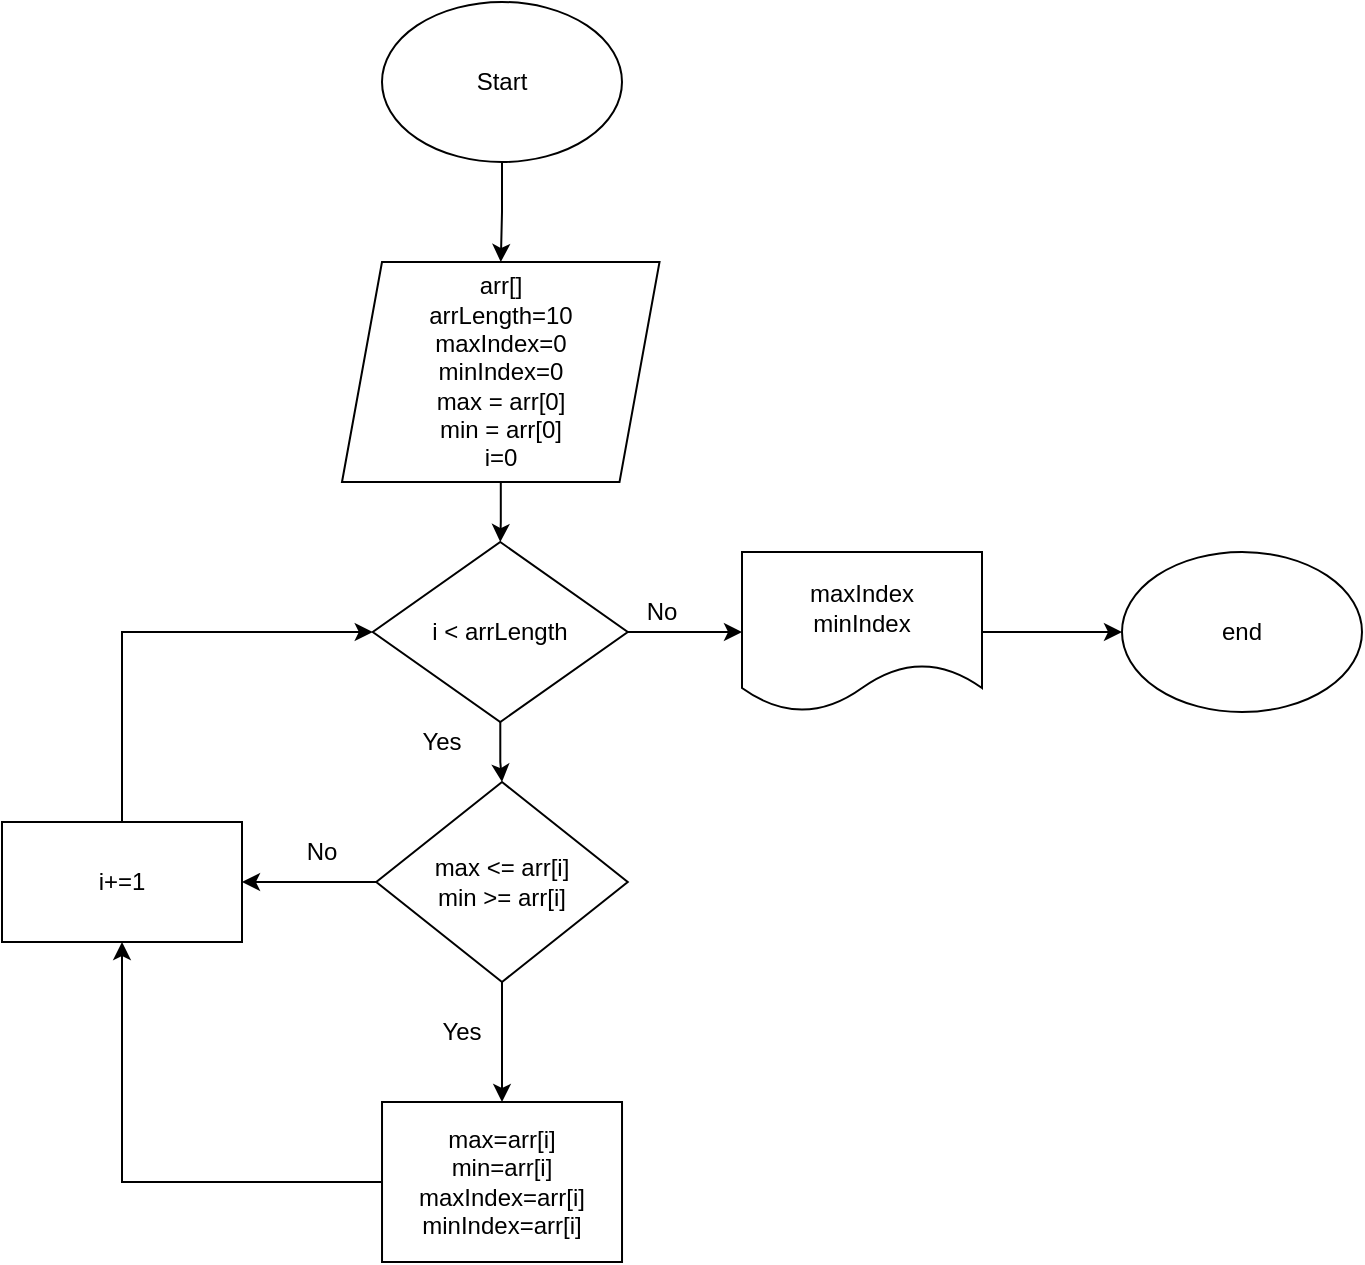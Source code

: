 <mxfile version="21.0.8" type="github" pages="3">
  <diagram name="index of max and min value" id="vBTHNjuzFwccUpQDCK3G">
    <mxGraphModel dx="2074" dy="1142" grid="1" gridSize="10" guides="1" tooltips="1" connect="1" arrows="1" fold="1" page="1" pageScale="1" pageWidth="827" pageHeight="1169" math="0" shadow="0">
      <root>
        <mxCell id="0" />
        <mxCell id="1" parent="0" />
        <mxCell id="6eV6HnODiuM__9N0Hbm2-4" value="" style="edgeStyle=orthogonalEdgeStyle;rounded=0;orthogonalLoop=1;jettySize=auto;html=1;" parent="1" source="6eV6HnODiuM__9N0Hbm2-1" target="6eV6HnODiuM__9N0Hbm2-3" edge="1">
          <mxGeometry relative="1" as="geometry" />
        </mxCell>
        <mxCell id="6eV6HnODiuM__9N0Hbm2-1" value="Start" style="ellipse;whiteSpace=wrap;html=1;" parent="1" vertex="1">
          <mxGeometry x="290" y="130" width="120" height="80" as="geometry" />
        </mxCell>
        <mxCell id="6eV6HnODiuM__9N0Hbm2-2" value="end" style="ellipse;whiteSpace=wrap;html=1;" parent="1" vertex="1">
          <mxGeometry x="660" y="405" width="120" height="80" as="geometry" />
        </mxCell>
        <mxCell id="6eV6HnODiuM__9N0Hbm2-6" value="" style="edgeStyle=orthogonalEdgeStyle;rounded=0;orthogonalLoop=1;jettySize=auto;html=1;" parent="1" source="6eV6HnODiuM__9N0Hbm2-3" target="6eV6HnODiuM__9N0Hbm2-5" edge="1">
          <mxGeometry relative="1" as="geometry" />
        </mxCell>
        <mxCell id="6eV6HnODiuM__9N0Hbm2-3" value="&lt;div&gt;arr[]&lt;/div&gt;&lt;div&gt;arrLength=10&lt;/div&gt;&lt;div&gt;maxIndex=0&lt;/div&gt;&lt;div&gt;minIndex=0&lt;/div&gt;&lt;div&gt;max = arr[0]&lt;/div&gt;&lt;div&gt;min = arr[0]&lt;br&gt;&lt;/div&gt;&lt;div&gt;i=0&lt;br&gt;&lt;/div&gt;" style="shape=parallelogram;perimeter=parallelogramPerimeter;whiteSpace=wrap;html=1;fixedSize=1;" parent="1" vertex="1">
          <mxGeometry x="270" y="260" width="158.76" height="110" as="geometry" />
        </mxCell>
        <mxCell id="6eV6HnODiuM__9N0Hbm2-8" value="" style="edgeStyle=orthogonalEdgeStyle;rounded=0;orthogonalLoop=1;jettySize=auto;html=1;" parent="1" source="6eV6HnODiuM__9N0Hbm2-5" target="6eV6HnODiuM__9N0Hbm2-7" edge="1">
          <mxGeometry relative="1" as="geometry" />
        </mxCell>
        <mxCell id="6eV6HnODiuM__9N0Hbm2-10" value="" style="edgeStyle=orthogonalEdgeStyle;rounded=0;orthogonalLoop=1;jettySize=auto;html=1;" parent="1" source="6eV6HnODiuM__9N0Hbm2-5" target="6eV6HnODiuM__9N0Hbm2-9" edge="1">
          <mxGeometry relative="1" as="geometry" />
        </mxCell>
        <mxCell id="6eV6HnODiuM__9N0Hbm2-5" value="i &amp;lt; arrLength" style="rhombus;whiteSpace=wrap;html=1;" parent="1" vertex="1">
          <mxGeometry x="285.38" y="400" width="127.5" height="90" as="geometry" />
        </mxCell>
        <mxCell id="6eV6HnODiuM__9N0Hbm2-16" value="" style="edgeStyle=orthogonalEdgeStyle;rounded=0;orthogonalLoop=1;jettySize=auto;html=1;" parent="1" source="6eV6HnODiuM__9N0Hbm2-7" target="6eV6HnODiuM__9N0Hbm2-15" edge="1">
          <mxGeometry relative="1" as="geometry" />
        </mxCell>
        <mxCell id="6eV6HnODiuM__9N0Hbm2-20" value="" style="edgeStyle=orthogonalEdgeStyle;rounded=0;orthogonalLoop=1;jettySize=auto;html=1;" parent="1" source="6eV6HnODiuM__9N0Hbm2-7" edge="1">
          <mxGeometry relative="1" as="geometry">
            <mxPoint x="219.995" y="570" as="targetPoint" />
          </mxGeometry>
        </mxCell>
        <mxCell id="6eV6HnODiuM__9N0Hbm2-7" value="&lt;div&gt;max &amp;lt;= arr[i]&lt;/div&gt;&lt;div&gt;min &amp;gt;= arr[i]&lt;/div&gt;" style="rhombus;whiteSpace=wrap;html=1;" parent="1" vertex="1">
          <mxGeometry x="287.13" y="520" width="125.75" height="100" as="geometry" />
        </mxCell>
        <mxCell id="6eV6HnODiuM__9N0Hbm2-11" value="" style="edgeStyle=orthogonalEdgeStyle;rounded=0;orthogonalLoop=1;jettySize=auto;html=1;" parent="1" source="6eV6HnODiuM__9N0Hbm2-9" target="6eV6HnODiuM__9N0Hbm2-2" edge="1">
          <mxGeometry relative="1" as="geometry" />
        </mxCell>
        <mxCell id="6eV6HnODiuM__9N0Hbm2-9" value="&lt;div&gt;maxIndex&lt;/div&gt;minIndex" style="shape=document;whiteSpace=wrap;html=1;boundedLbl=1;" parent="1" vertex="1">
          <mxGeometry x="470" y="405" width="120" height="80" as="geometry" />
        </mxCell>
        <mxCell id="6eV6HnODiuM__9N0Hbm2-12" value="No" style="text;html=1;strokeColor=none;fillColor=none;align=center;verticalAlign=middle;whiteSpace=wrap;rounded=0;" parent="1" vertex="1">
          <mxGeometry x="400" y="420" width="60" height="30" as="geometry" />
        </mxCell>
        <mxCell id="6eV6HnODiuM__9N0Hbm2-13" value="Yes" style="text;html=1;strokeColor=none;fillColor=none;align=center;verticalAlign=middle;whiteSpace=wrap;rounded=0;" parent="1" vertex="1">
          <mxGeometry x="290" y="485" width="60" height="30" as="geometry" />
        </mxCell>
        <mxCell id="6eV6HnODiuM__9N0Hbm2-25" value="" style="edgeStyle=orthogonalEdgeStyle;rounded=0;orthogonalLoop=1;jettySize=auto;html=1;entryX=0.5;entryY=1;entryDx=0;entryDy=0;" parent="1" source="6eV6HnODiuM__9N0Hbm2-15" target="6eV6HnODiuM__9N0Hbm2-23" edge="1">
          <mxGeometry relative="1" as="geometry">
            <mxPoint x="190.01" y="720" as="targetPoint" />
          </mxGeometry>
        </mxCell>
        <mxCell id="6eV6HnODiuM__9N0Hbm2-15" value="&lt;div&gt;max=arr[i]&lt;/div&gt;min=arr[i]&lt;div&gt;maxIndex=arr[i]&lt;/div&gt;&lt;div&gt;minIndex=arr[i]&lt;/div&gt;" style="rounded=0;whiteSpace=wrap;html=1;" parent="1" vertex="1">
          <mxGeometry x="290.01" y="680" width="120" height="80" as="geometry" />
        </mxCell>
        <mxCell id="6eV6HnODiuM__9N0Hbm2-18" value="Yes" style="text;html=1;strokeColor=none;fillColor=none;align=center;verticalAlign=middle;whiteSpace=wrap;rounded=0;" parent="1" vertex="1">
          <mxGeometry x="300" y="630" width="60" height="30" as="geometry" />
        </mxCell>
        <mxCell id="6eV6HnODiuM__9N0Hbm2-21" value="No" style="text;html=1;strokeColor=none;fillColor=none;align=center;verticalAlign=middle;whiteSpace=wrap;rounded=0;" parent="1" vertex="1">
          <mxGeometry x="230.01" y="540" width="60" height="30" as="geometry" />
        </mxCell>
        <mxCell id="6eV6HnODiuM__9N0Hbm2-27" value="" style="edgeStyle=orthogonalEdgeStyle;rounded=0;orthogonalLoop=1;jettySize=auto;html=1;entryX=0;entryY=0.5;entryDx=0;entryDy=0;" parent="1" source="6eV6HnODiuM__9N0Hbm2-23" target="6eV6HnODiuM__9N0Hbm2-5" edge="1">
          <mxGeometry relative="1" as="geometry">
            <mxPoint x="160" y="460" as="targetPoint" />
            <Array as="points">
              <mxPoint x="160" y="445" />
            </Array>
          </mxGeometry>
        </mxCell>
        <mxCell id="6eV6HnODiuM__9N0Hbm2-23" value="i+=1" style="rounded=0;whiteSpace=wrap;html=1;" parent="1" vertex="1">
          <mxGeometry x="100" y="540" width="120" height="60" as="geometry" />
        </mxCell>
      </root>
    </mxGraphModel>
  </diagram>
  <diagram id="MZxlCmbDL5lt-zp-UeD0" name="sum between">
    <mxGraphModel dx="2074" dy="1142" grid="1" gridSize="10" guides="1" tooltips="1" connect="1" arrows="1" fold="1" page="1" pageScale="1" pageWidth="827" pageHeight="1169" math="0" shadow="0">
      <root>
        <mxCell id="0" />
        <mxCell id="1" parent="0" />
        <mxCell id="zmUmPSBl_i2OAlPIhCmY-1" value="" style="edgeStyle=orthogonalEdgeStyle;rounded=0;orthogonalLoop=1;jettySize=auto;html=1;" parent="1" source="zmUmPSBl_i2OAlPIhCmY-2" target="zmUmPSBl_i2OAlPIhCmY-5" edge="1">
          <mxGeometry relative="1" as="geometry" />
        </mxCell>
        <mxCell id="zmUmPSBl_i2OAlPIhCmY-2" value="Start" style="ellipse;whiteSpace=wrap;html=1;" parent="1" vertex="1">
          <mxGeometry x="190" y="120" width="120" height="80" as="geometry" />
        </mxCell>
        <mxCell id="zmUmPSBl_i2OAlPIhCmY-3" value="end" style="ellipse;whiteSpace=wrap;html=1;" parent="1" vertex="1">
          <mxGeometry x="550" y="1020" width="120" height="80" as="geometry" />
        </mxCell>
        <mxCell id="zmUmPSBl_i2OAlPIhCmY-4" value="" style="edgeStyle=orthogonalEdgeStyle;rounded=0;orthogonalLoop=1;jettySize=auto;html=1;" parent="1" source="zmUmPSBl_i2OAlPIhCmY-5" target="zmUmPSBl_i2OAlPIhCmY-8" edge="1">
          <mxGeometry relative="1" as="geometry" />
        </mxCell>
        <mxCell id="zmUmPSBl_i2OAlPIhCmY-5" value="&lt;div&gt;arr[]&lt;/div&gt;&lt;div&gt;arrLength=10&lt;/div&gt;&lt;div&gt;maxIndex=0&lt;/div&gt;&lt;div&gt;minIndex=0&lt;/div&gt;&lt;div&gt;max = arr[0]&lt;/div&gt;&lt;div&gt;min = arr[0]&lt;br&gt;&lt;/div&gt;&lt;div&gt;i=0&lt;/div&gt;&lt;div&gt;sum=0&lt;br&gt;&lt;/div&gt;" style="shape=parallelogram;perimeter=parallelogramPerimeter;whiteSpace=wrap;html=1;fixedSize=1;" parent="1" vertex="1">
          <mxGeometry x="169.75" y="250" width="158.76" height="130" as="geometry" />
        </mxCell>
        <mxCell id="zmUmPSBl_i2OAlPIhCmY-6" value="" style="edgeStyle=orthogonalEdgeStyle;rounded=0;orthogonalLoop=1;jettySize=auto;html=1;" parent="1" source="zmUmPSBl_i2OAlPIhCmY-8" target="zmUmPSBl_i2OAlPIhCmY-11" edge="1">
          <mxGeometry relative="1" as="geometry" />
        </mxCell>
        <mxCell id="zmUmPSBl_i2OAlPIhCmY-7" value="" style="edgeStyle=orthogonalEdgeStyle;rounded=0;orthogonalLoop=1;jettySize=auto;html=1;" parent="1" source="zmUmPSBl_i2OAlPIhCmY-8" target="zmUmPSBl_i2OAlPIhCmY-22" edge="1">
          <mxGeometry relative="1" as="geometry">
            <mxPoint x="380" y="435" as="targetPoint" />
          </mxGeometry>
        </mxCell>
        <mxCell id="zmUmPSBl_i2OAlPIhCmY-8" value="i &amp;lt; arrLength" style="rhombus;whiteSpace=wrap;html=1;" parent="1" vertex="1">
          <mxGeometry x="186.38" y="410" width="127.5" height="90" as="geometry" />
        </mxCell>
        <mxCell id="zmUmPSBl_i2OAlPIhCmY-9" value="" style="edgeStyle=orthogonalEdgeStyle;rounded=0;orthogonalLoop=1;jettySize=auto;html=1;" parent="1" source="zmUmPSBl_i2OAlPIhCmY-11" target="zmUmPSBl_i2OAlPIhCmY-17" edge="1">
          <mxGeometry relative="1" as="geometry" />
        </mxCell>
        <mxCell id="zmUmPSBl_i2OAlPIhCmY-10" value="" style="edgeStyle=orthogonalEdgeStyle;rounded=0;orthogonalLoop=1;jettySize=auto;html=1;entryX=1;entryY=0.75;entryDx=0;entryDy=0;" parent="1" source="zmUmPSBl_i2OAlPIhCmY-11" target="zmUmPSBl_i2OAlPIhCmY-21" edge="1">
          <mxGeometry relative="1" as="geometry">
            <mxPoint x="119.995" y="560" as="targetPoint" />
          </mxGeometry>
        </mxCell>
        <mxCell id="zmUmPSBl_i2OAlPIhCmY-11" value="&lt;div&gt;max &amp;lt;= arr[i]&lt;/div&gt;&lt;div&gt;min &amp;gt;= arr[i]&lt;/div&gt;" style="rhombus;whiteSpace=wrap;html=1;" parent="1" vertex="1">
          <mxGeometry x="186.26" y="540" width="125.75" height="100" as="geometry" />
        </mxCell>
        <mxCell id="zmUmPSBl_i2OAlPIhCmY-12" value="" style="edgeStyle=orthogonalEdgeStyle;rounded=0;orthogonalLoop=1;jettySize=auto;html=1;" parent="1" source="zmUmPSBl_i2OAlPIhCmY-13" target="zmUmPSBl_i2OAlPIhCmY-3" edge="1">
          <mxGeometry relative="1" as="geometry" />
        </mxCell>
        <mxCell id="zmUmPSBl_i2OAlPIhCmY-13" value="sum" style="shape=document;whiteSpace=wrap;html=1;boundedLbl=1;" parent="1" vertex="1">
          <mxGeometry x="550" y="890" width="120" height="80" as="geometry" />
        </mxCell>
        <mxCell id="zmUmPSBl_i2OAlPIhCmY-14" value="No" style="text;html=1;strokeColor=none;fillColor=none;align=center;verticalAlign=middle;whiteSpace=wrap;rounded=0;" parent="1" vertex="1">
          <mxGeometry x="312.88" y="420" width="60" height="30" as="geometry" />
        </mxCell>
        <mxCell id="zmUmPSBl_i2OAlPIhCmY-15" value="Yes" style="text;html=1;strokeColor=none;fillColor=none;align=center;verticalAlign=middle;whiteSpace=wrap;rounded=0;" parent="1" vertex="1">
          <mxGeometry x="200" y="500" width="60" height="30" as="geometry" />
        </mxCell>
        <mxCell id="zmUmPSBl_i2OAlPIhCmY-16" value="" style="edgeStyle=orthogonalEdgeStyle;rounded=0;orthogonalLoop=1;jettySize=auto;html=1;entryX=0.5;entryY=1;entryDx=0;entryDy=0;" parent="1" source="zmUmPSBl_i2OAlPIhCmY-17" target="zmUmPSBl_i2OAlPIhCmY-21" edge="1">
          <mxGeometry relative="1" as="geometry">
            <mxPoint x="90.01" y="710" as="targetPoint" />
          </mxGeometry>
        </mxCell>
        <mxCell id="zmUmPSBl_i2OAlPIhCmY-17" value="&lt;div&gt;max=arr[i]&lt;/div&gt;min=arr[i]&lt;div&gt;maxIndex=arr[i]&lt;/div&gt;&lt;div&gt;minIndex=arr[i]&lt;/div&gt;" style="rounded=0;whiteSpace=wrap;html=1;" parent="1" vertex="1">
          <mxGeometry x="190.01" y="700" width="120" height="80" as="geometry" />
        </mxCell>
        <mxCell id="zmUmPSBl_i2OAlPIhCmY-18" value="Yes" style="text;html=1;strokeColor=none;fillColor=none;align=center;verticalAlign=middle;whiteSpace=wrap;rounded=0;" parent="1" vertex="1">
          <mxGeometry x="200" y="650" width="60" height="30" as="geometry" />
        </mxCell>
        <mxCell id="zmUmPSBl_i2OAlPIhCmY-19" value="No" style="text;html=1;strokeColor=none;fillColor=none;align=center;verticalAlign=middle;whiteSpace=wrap;rounded=0;" parent="1" vertex="1">
          <mxGeometry x="130.01" y="560" width="60" height="30" as="geometry" />
        </mxCell>
        <mxCell id="zmUmPSBl_i2OAlPIhCmY-20" value="" style="edgeStyle=orthogonalEdgeStyle;rounded=0;orthogonalLoop=1;jettySize=auto;html=1;entryX=0;entryY=0.5;entryDx=0;entryDy=0;" parent="1" source="zmUmPSBl_i2OAlPIhCmY-21" target="zmUmPSBl_i2OAlPIhCmY-8" edge="1">
          <mxGeometry relative="1" as="geometry">
            <mxPoint x="60" y="450" as="targetPoint" />
            <Array as="points">
              <mxPoint x="60" y="455" />
            </Array>
          </mxGeometry>
        </mxCell>
        <mxCell id="zmUmPSBl_i2OAlPIhCmY-21" value="i+=1" style="rounded=0;whiteSpace=wrap;html=1;" parent="1" vertex="1">
          <mxGeometry y="545" width="120" height="60" as="geometry" />
        </mxCell>
        <mxCell id="zmUmPSBl_i2OAlPIhCmY-24" value="" style="edgeStyle=orthogonalEdgeStyle;rounded=0;orthogonalLoop=1;jettySize=auto;html=1;" parent="1" source="zmUmPSBl_i2OAlPIhCmY-22" edge="1">
          <mxGeometry relative="1" as="geometry">
            <mxPoint x="445" y="545" as="targetPoint" />
          </mxGeometry>
        </mxCell>
        <mxCell id="Su--Dh5hjTnVP6Jr2_rF-7" value="" style="edgeStyle=orthogonalEdgeStyle;rounded=0;orthogonalLoop=1;jettySize=auto;html=1;entryX=0;entryY=0.5;entryDx=0;entryDy=0;" parent="1" source="zmUmPSBl_i2OAlPIhCmY-22" target="Su--Dh5hjTnVP6Jr2_rF-1" edge="1">
          <mxGeometry relative="1" as="geometry" />
        </mxCell>
        <mxCell id="zmUmPSBl_i2OAlPIhCmY-22" value="maxIndex &amp;gt; minIndex" style="rhombus;whiteSpace=wrap;html=1;" parent="1" vertex="1">
          <mxGeometry x="380" y="412.5" width="130" height="85" as="geometry" />
        </mxCell>
        <mxCell id="zmUmPSBl_i2OAlPIhCmY-25" value="Yes" style="text;html=1;strokeColor=none;fillColor=none;align=center;verticalAlign=middle;whiteSpace=wrap;rounded=0;" parent="1" vertex="1">
          <mxGeometry x="385" y="500" width="60" height="30" as="geometry" />
        </mxCell>
        <mxCell id="zmUmPSBl_i2OAlPIhCmY-30" value="" style="edgeStyle=orthogonalEdgeStyle;rounded=0;orthogonalLoop=1;jettySize=auto;html=1;" parent="1" source="zmUmPSBl_i2OAlPIhCmY-27" target="zmUmPSBl_i2OAlPIhCmY-29" edge="1">
          <mxGeometry relative="1" as="geometry" />
        </mxCell>
        <mxCell id="zmUmPSBl_i2OAlPIhCmY-36" value="" style="edgeStyle=orthogonalEdgeStyle;rounded=0;orthogonalLoop=1;jettySize=auto;html=1;" parent="1" source="zmUmPSBl_i2OAlPIhCmY-27" target="zmUmPSBl_i2OAlPIhCmY-13" edge="1">
          <mxGeometry relative="1" as="geometry" />
        </mxCell>
        <mxCell id="zmUmPSBl_i2OAlPIhCmY-27" value="minIndex+1 &amp;lt; maxIndex" style="rhombus;whiteSpace=wrap;html=1;" parent="1" vertex="1">
          <mxGeometry x="376.25" y="545" width="137.5" height="90" as="geometry" />
        </mxCell>
        <mxCell id="zmUmPSBl_i2OAlPIhCmY-33" value="" style="edgeStyle=orthogonalEdgeStyle;rounded=0;orthogonalLoop=1;jettySize=auto;html=1;" parent="1" source="zmUmPSBl_i2OAlPIhCmY-29" target="zmUmPSBl_i2OAlPIhCmY-32" edge="1">
          <mxGeometry relative="1" as="geometry" />
        </mxCell>
        <mxCell id="zmUmPSBl_i2OAlPIhCmY-29" value="sum+=arr[minIndex]" style="rounded=0;whiteSpace=wrap;html=1;" parent="1" vertex="1">
          <mxGeometry x="385" y="700" width="120" height="60" as="geometry" />
        </mxCell>
        <mxCell id="zmUmPSBl_i2OAlPIhCmY-31" value="Yes" style="text;html=1;strokeColor=none;fillColor=none;align=center;verticalAlign=middle;whiteSpace=wrap;rounded=0;" parent="1" vertex="1">
          <mxGeometry x="385" y="650" width="60" height="30" as="geometry" />
        </mxCell>
        <mxCell id="zmUmPSBl_i2OAlPIhCmY-35" value="" style="edgeStyle=orthogonalEdgeStyle;rounded=0;orthogonalLoop=1;jettySize=auto;html=1;entryX=0;entryY=0.5;entryDx=0;entryDy=0;" parent="1" source="zmUmPSBl_i2OAlPIhCmY-32" target="zmUmPSBl_i2OAlPIhCmY-27" edge="1">
          <mxGeometry relative="1" as="geometry">
            <mxPoint x="370" y="590" as="targetPoint" />
            <Array as="points">
              <mxPoint x="350" y="900" />
              <mxPoint x="350" y="590" />
            </Array>
          </mxGeometry>
        </mxCell>
        <mxCell id="zmUmPSBl_i2OAlPIhCmY-32" value="minIndex+=1" style="rounded=0;whiteSpace=wrap;html=1;" parent="1" vertex="1">
          <mxGeometry x="385" y="870" width="120" height="60" as="geometry" />
        </mxCell>
        <mxCell id="zmUmPSBl_i2OAlPIhCmY-37" value="No" style="text;html=1;strokeColor=none;fillColor=none;align=center;verticalAlign=middle;whiteSpace=wrap;rounded=0;" parent="1" vertex="1">
          <mxGeometry x="520" y="560" width="60" height="30" as="geometry" />
        </mxCell>
        <mxCell id="zmUmPSBl_i2OAlPIhCmY-41" value="No" style="text;html=1;align=center;verticalAlign=middle;whiteSpace=wrap;rounded=0;" parent="1" vertex="1">
          <mxGeometry x="550" y="420" width="60" height="30" as="geometry" />
        </mxCell>
        <mxCell id="zmUmPSBl_i2OAlPIhCmY-45" value="" style="edgeStyle=orthogonalEdgeStyle;rounded=0;orthogonalLoop=1;jettySize=auto;html=1;" parent="1" source="zmUmPSBl_i2OAlPIhCmY-46" target="zmUmPSBl_i2OAlPIhCmY-49" edge="1">
          <mxGeometry relative="1" as="geometry" />
        </mxCell>
        <mxCell id="zmUmPSBl_i2OAlPIhCmY-46" value="sum+=arr[maxIndex]" style="rounded=0;whiteSpace=wrap;html=1;" parent="1" vertex="1">
          <mxGeometry x="695" y="700" width="120" height="60" as="geometry" />
        </mxCell>
        <mxCell id="zmUmPSBl_i2OAlPIhCmY-56" value="" style="edgeStyle=orthogonalEdgeStyle;rounded=0;orthogonalLoop=1;jettySize=auto;html=1;entryX=1;entryY=0.5;entryDx=0;entryDy=0;" parent="1" source="zmUmPSBl_i2OAlPIhCmY-49" target="zmUmPSBl_i2OAlPIhCmY-51" edge="1">
          <mxGeometry relative="1" as="geometry">
            <mxPoint x="900" y="860" as="targetPoint" />
            <Array as="points">
              <mxPoint x="880" y="860" />
              <mxPoint x="880" y="590" />
            </Array>
          </mxGeometry>
        </mxCell>
        <mxCell id="zmUmPSBl_i2OAlPIhCmY-49" value="maxIndex+=1" style="rounded=0;whiteSpace=wrap;html=1;" parent="1" vertex="1">
          <mxGeometry x="695" y="830" width="120" height="60" as="geometry" />
        </mxCell>
        <mxCell id="zmUmPSBl_i2OAlPIhCmY-52" value="" style="edgeStyle=orthogonalEdgeStyle;rounded=0;orthogonalLoop=1;jettySize=auto;html=1;" parent="1" source="zmUmPSBl_i2OAlPIhCmY-51" target="zmUmPSBl_i2OAlPIhCmY-46" edge="1">
          <mxGeometry relative="1" as="geometry" />
        </mxCell>
        <mxCell id="Su--Dh5hjTnVP6Jr2_rF-6" value="" style="edgeStyle=orthogonalEdgeStyle;rounded=0;orthogonalLoop=1;jettySize=auto;html=1;" parent="1" source="zmUmPSBl_i2OAlPIhCmY-51" edge="1">
          <mxGeometry relative="1" as="geometry">
            <mxPoint x="610" y="590" as="targetPoint" />
          </mxGeometry>
        </mxCell>
        <mxCell id="zmUmPSBl_i2OAlPIhCmY-51" value="maxIndex+1 &amp;lt; minIndex" style="rhombus;whiteSpace=wrap;html=1;" parent="1" vertex="1">
          <mxGeometry x="685" y="530" width="140" height="120" as="geometry" />
        </mxCell>
        <mxCell id="zmUmPSBl_i2OAlPIhCmY-54" value="Yes" style="text;html=1;strokeColor=none;fillColor=none;align=center;verticalAlign=middle;whiteSpace=wrap;rounded=0;" parent="1" vertex="1">
          <mxGeometry x="710" y="670" width="60" height="10" as="geometry" />
        </mxCell>
        <mxCell id="zmUmPSBl_i2OAlPIhCmY-59" value="No" style="text;html=1;strokeColor=none;fillColor=none;align=center;verticalAlign=middle;whiteSpace=wrap;rounded=0;" parent="1" vertex="1">
          <mxGeometry x="620" y="540" width="60" height="62.5" as="geometry" />
        </mxCell>
        <mxCell id="8fuxi3vLDnGslqb4JAUS-1" value="Значения min и max не включала" style="text;html=1;strokeColor=none;fillColor=none;align=center;verticalAlign=middle;whiteSpace=wrap;rounded=0;" parent="1" vertex="1">
          <mxGeometry x="480" y="170" width="160" height="70" as="geometry" />
        </mxCell>
        <mxCell id="Su--Dh5hjTnVP6Jr2_rF-2" value="" style="edgeStyle=orthogonalEdgeStyle;rounded=0;orthogonalLoop=1;jettySize=auto;html=1;" parent="1" source="Su--Dh5hjTnVP6Jr2_rF-1" target="zmUmPSBl_i2OAlPIhCmY-51" edge="1">
          <mxGeometry relative="1" as="geometry" />
        </mxCell>
        <mxCell id="Su--Dh5hjTnVP6Jr2_rF-11" value="" style="edgeStyle=orthogonalEdgeStyle;rounded=0;orthogonalLoop=1;jettySize=auto;html=1;entryX=0;entryY=0.5;entryDx=0;entryDy=0;" parent="1" source="Su--Dh5hjTnVP6Jr2_rF-1" target="Su--Dh5hjTnVP6Jr2_rF-9" edge="1">
          <mxGeometry relative="1" as="geometry">
            <mxPoint x="925" y="455" as="targetPoint" />
          </mxGeometry>
        </mxCell>
        <mxCell id="Su--Dh5hjTnVP6Jr2_rF-1" value="maxIndex &amp;lt; minIndex" style="rhombus;whiteSpace=wrap;html=1;" parent="1" vertex="1">
          <mxGeometry x="690" y="412.5" width="130" height="85" as="geometry" />
        </mxCell>
        <mxCell id="Su--Dh5hjTnVP6Jr2_rF-8" value="Yes" style="text;html=1;strokeColor=none;fillColor=none;align=center;verticalAlign=middle;whiteSpace=wrap;rounded=0;" parent="1" vertex="1">
          <mxGeometry x="700" y="500" width="60" height="10" as="geometry" />
        </mxCell>
        <mxCell id="Su--Dh5hjTnVP6Jr2_rF-14" value="" style="edgeStyle=orthogonalEdgeStyle;rounded=0;orthogonalLoop=1;jettySize=auto;html=1;entryX=1.008;entryY=0.638;entryDx=0;entryDy=0;entryPerimeter=0;" parent="1" source="Su--Dh5hjTnVP6Jr2_rF-9" target="zmUmPSBl_i2OAlPIhCmY-13" edge="1">
          <mxGeometry relative="1" as="geometry">
            <mxPoint x="1025" y="590" as="targetPoint" />
            <Array as="points">
              <mxPoint x="1025" y="941" />
            </Array>
          </mxGeometry>
        </mxCell>
        <mxCell id="Su--Dh5hjTnVP6Jr2_rF-9" value="maxIndex == minIndex" style="rhombus;whiteSpace=wrap;html=1;" parent="1" vertex="1">
          <mxGeometry x="940" y="412.5" width="170" height="85" as="geometry" />
        </mxCell>
        <mxCell id="Su--Dh5hjTnVP6Jr2_rF-12" value="No" style="text;html=1;align=center;verticalAlign=middle;whiteSpace=wrap;rounded=0;" parent="1" vertex="1">
          <mxGeometry x="840" y="420" width="60" height="30" as="geometry" />
        </mxCell>
      </root>
    </mxGraphModel>
  </diagram>
  <diagram id="9XHt-IF3ZygUTaV1F3K8" name="middlesumm">
    <mxGraphModel dx="2074" dy="1142" grid="1" gridSize="10" guides="1" tooltips="1" connect="1" arrows="1" fold="1" page="1" pageScale="1" pageWidth="827" pageHeight="1169" math="0" shadow="0">
      <root>
        <mxCell id="0" />
        <mxCell id="1" parent="0" />
        <mxCell id="7GWJqg-JPIQfokZ99nCr-1" value="" style="edgeStyle=orthogonalEdgeStyle;rounded=0;orthogonalLoop=1;jettySize=auto;html=1;" parent="1" source="7GWJqg-JPIQfokZ99nCr-2" target="7GWJqg-JPIQfokZ99nCr-3" edge="1">
          <mxGeometry relative="1" as="geometry" />
        </mxCell>
        <mxCell id="7GWJqg-JPIQfokZ99nCr-2" value="Start" style="ellipse;whiteSpace=wrap;html=1;" parent="1" vertex="1">
          <mxGeometry x="190" y="120" width="120" height="80" as="geometry" />
        </mxCell>
        <mxCell id="As3NzHni6gVQ_BWztgff-2" value="" style="edgeStyle=orthogonalEdgeStyle;rounded=0;orthogonalLoop=1;jettySize=auto;html=1;" parent="1" source="7GWJqg-JPIQfokZ99nCr-3" target="As3NzHni6gVQ_BWztgff-1" edge="1">
          <mxGeometry relative="1" as="geometry" />
        </mxCell>
        <mxCell id="7GWJqg-JPIQfokZ99nCr-3" value="&lt;div&gt;arr[]&lt;/div&gt;&lt;div&gt;arrLength=10&lt;/div&gt;&lt;div&gt;i=0&lt;/div&gt;&lt;div&gt;sum=0&lt;/div&gt;&lt;div&gt;middle=0&lt;br&gt;&lt;/div&gt;" style="shape=parallelogram;perimeter=parallelogramPerimeter;whiteSpace=wrap;html=1;fixedSize=1;" parent="1" vertex="1">
          <mxGeometry x="169.75" y="250" width="158.76" height="80" as="geometry" />
        </mxCell>
        <mxCell id="RRqOfDmgfJ7Ry9Y-ZWCO-1" value="end" style="ellipse;whiteSpace=wrap;html=1;" parent="1" vertex="1">
          <mxGeometry x="590" y="520" width="120" height="80" as="geometry" />
        </mxCell>
        <mxCell id="RRqOfDmgfJ7Ry9Y-ZWCO-2" value="" style="edgeStyle=orthogonalEdgeStyle;rounded=0;orthogonalLoop=1;jettySize=auto;html=1;" parent="1" source="RRqOfDmgfJ7Ry9Y-ZWCO-3" target="RRqOfDmgfJ7Ry9Y-ZWCO-1" edge="1">
          <mxGeometry relative="1" as="geometry" />
        </mxCell>
        <mxCell id="RRqOfDmgfJ7Ry9Y-ZWCO-3" value="middle" style="shape=document;whiteSpace=wrap;html=1;boundedLbl=1;" parent="1" vertex="1">
          <mxGeometry x="590" y="375" width="120" height="80" as="geometry" />
        </mxCell>
        <mxCell id="As3NzHni6gVQ_BWztgff-4" value="" style="edgeStyle=orthogonalEdgeStyle;rounded=0;orthogonalLoop=1;jettySize=auto;html=1;" parent="1" source="As3NzHni6gVQ_BWztgff-1" target="As3NzHni6gVQ_BWztgff-3" edge="1">
          <mxGeometry relative="1" as="geometry" />
        </mxCell>
        <mxCell id="As3NzHni6gVQ_BWztgff-13" value="" style="edgeStyle=orthogonalEdgeStyle;rounded=0;orthogonalLoop=1;jettySize=auto;html=1;" parent="1" source="As3NzHni6gVQ_BWztgff-1" target="As3NzHni6gVQ_BWztgff-12" edge="1">
          <mxGeometry relative="1" as="geometry" />
        </mxCell>
        <mxCell id="As3NzHni6gVQ_BWztgff-1" value="i &amp;lt; arrLength" style="rhombus;whiteSpace=wrap;html=1;" parent="1" vertex="1">
          <mxGeometry x="186.25" y="370" width="127.5" height="90" as="geometry" />
        </mxCell>
        <mxCell id="As3NzHni6gVQ_BWztgff-6" value="" style="edgeStyle=orthogonalEdgeStyle;rounded=0;orthogonalLoop=1;jettySize=auto;html=1;" parent="1" source="As3NzHni6gVQ_BWztgff-3" target="As3NzHni6gVQ_BWztgff-5" edge="1">
          <mxGeometry relative="1" as="geometry" />
        </mxCell>
        <mxCell id="As3NzHni6gVQ_BWztgff-3" value="sum+=arr[i]" style="rounded=0;whiteSpace=wrap;html=1;" parent="1" vertex="1">
          <mxGeometry x="190" y="530" width="120" height="60" as="geometry" />
        </mxCell>
        <mxCell id="As3NzHni6gVQ_BWztgff-8" value="" style="edgeStyle=orthogonalEdgeStyle;rounded=0;orthogonalLoop=1;jettySize=auto;html=1;entryX=0;entryY=0.5;entryDx=0;entryDy=0;" parent="1" source="As3NzHni6gVQ_BWztgff-5" target="As3NzHni6gVQ_BWztgff-1" edge="1">
          <mxGeometry relative="1" as="geometry">
            <mxPoint x="80" y="450" as="targetPoint" />
            <Array as="points">
              <mxPoint x="80" y="415" />
            </Array>
          </mxGeometry>
        </mxCell>
        <mxCell id="As3NzHni6gVQ_BWztgff-5" value="i+=1" style="rounded=0;whiteSpace=wrap;html=1;" parent="1" vertex="1">
          <mxGeometry x="20" y="530" width="120" height="60" as="geometry" />
        </mxCell>
        <mxCell id="As3NzHni6gVQ_BWztgff-9" value="yes" style="text;html=1;strokeColor=none;fillColor=none;align=center;verticalAlign=middle;whiteSpace=wrap;rounded=0;" parent="1" vertex="1">
          <mxGeometry x="186.25" y="480" width="60" height="30" as="geometry" />
        </mxCell>
        <mxCell id="As3NzHni6gVQ_BWztgff-10" value="no" style="text;html=1;strokeColor=none;fillColor=none;align=center;verticalAlign=middle;whiteSpace=wrap;rounded=0;" parent="1" vertex="1">
          <mxGeometry x="313.75" y="385" width="60" height="30" as="geometry" />
        </mxCell>
        <mxCell id="As3NzHni6gVQ_BWztgff-14" value="" style="edgeStyle=orthogonalEdgeStyle;rounded=0;orthogonalLoop=1;jettySize=auto;html=1;" parent="1" source="As3NzHni6gVQ_BWztgff-12" target="RRqOfDmgfJ7Ry9Y-ZWCO-3" edge="1">
          <mxGeometry relative="1" as="geometry" />
        </mxCell>
        <mxCell id="As3NzHni6gVQ_BWztgff-12" value="middle=sum / arrLength" style="rounded=0;whiteSpace=wrap;html=1;" parent="1" vertex="1">
          <mxGeometry x="390" y="385" width="140" height="60" as="geometry" />
        </mxCell>
      </root>
    </mxGraphModel>
  </diagram>
</mxfile>
